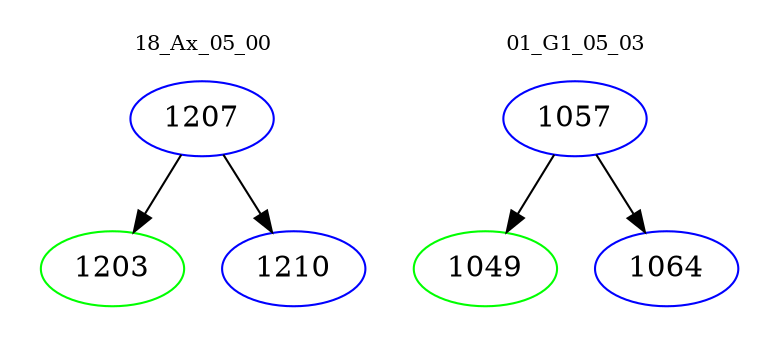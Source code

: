 digraph{
subgraph cluster_0 {
color = white
label = "18_Ax_05_00";
fontsize=10;
T0_1207 [label="1207", color="blue"]
T0_1207 -> T0_1203 [color="black"]
T0_1203 [label="1203", color="green"]
T0_1207 -> T0_1210 [color="black"]
T0_1210 [label="1210", color="blue"]
}
subgraph cluster_1 {
color = white
label = "01_G1_05_03";
fontsize=10;
T1_1057 [label="1057", color="blue"]
T1_1057 -> T1_1049 [color="black"]
T1_1049 [label="1049", color="green"]
T1_1057 -> T1_1064 [color="black"]
T1_1064 [label="1064", color="blue"]
}
}
